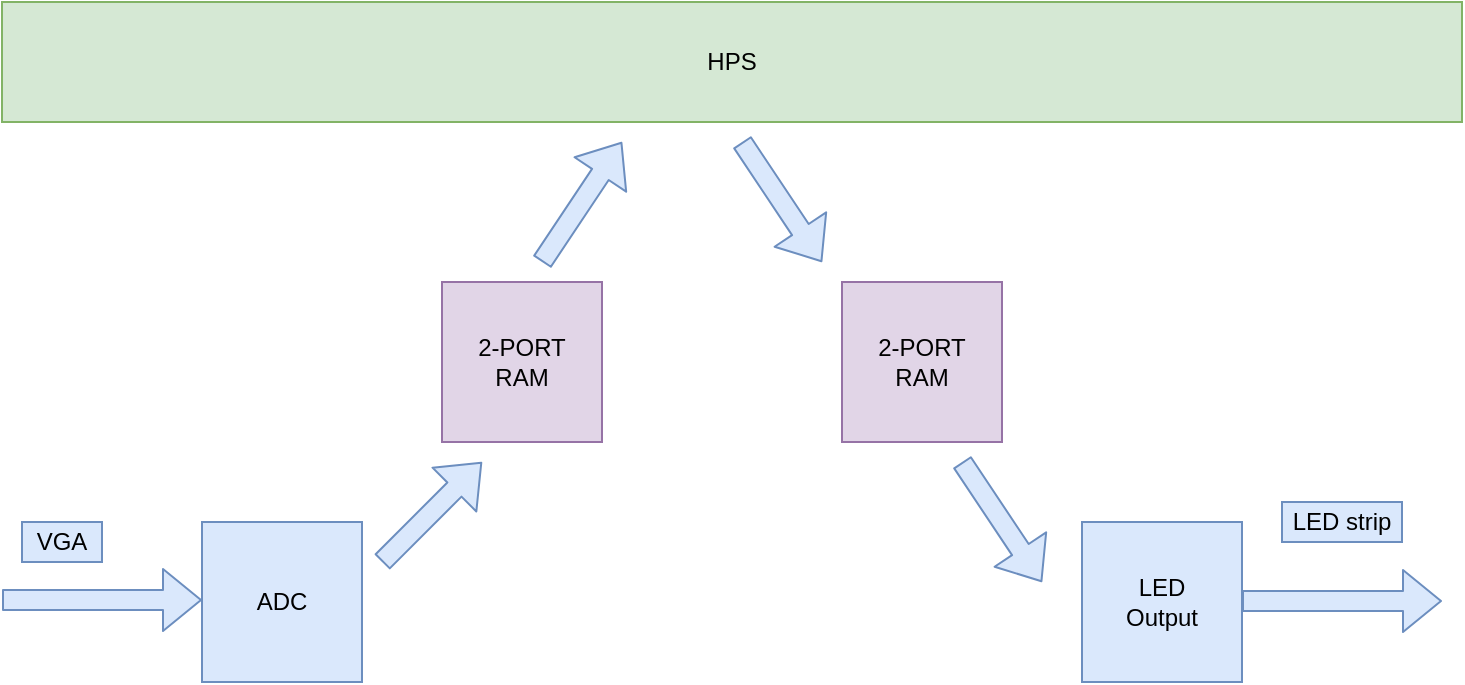 <mxfile version="14.4.3"><diagram id="yWAJJchSu4B2VgzAauXG" name="Page-1"><mxGraphModel dx="1423" dy="766" grid="1" gridSize="10" guides="1" tooltips="1" connect="1" arrows="1" fold="1" page="1" pageScale="1" pageWidth="850" pageHeight="1100" math="0" shadow="0"><root><mxCell id="0"/><mxCell id="1" parent="0"/><mxCell id="F_IDOhugTugBo_KQd5X--1" value="" style="shape=flexArrow;endArrow=classic;html=1;fillColor=#dae8fc;strokeColor=#6c8ebf;" edge="1" parent="1"><mxGeometry width="50" height="50" relative="1" as="geometry"><mxPoint x="60" y="399" as="sourcePoint"/><mxPoint x="160" y="399" as="targetPoint"/></mxGeometry></mxCell><mxCell id="F_IDOhugTugBo_KQd5X--2" value="ADC" style="whiteSpace=wrap;html=1;aspect=fixed;fillColor=#dae8fc;strokeColor=#6c8ebf;" vertex="1" parent="1"><mxGeometry x="160" y="360" width="80" height="80" as="geometry"/></mxCell><mxCell id="F_IDOhugTugBo_KQd5X--4" value="HPS" style="rounded=0;whiteSpace=wrap;html=1;fillColor=#d5e8d4;strokeColor=#82b366;" vertex="1" parent="1"><mxGeometry x="60" y="100" width="730" height="60" as="geometry"/></mxCell><mxCell id="F_IDOhugTugBo_KQd5X--5" value="&lt;div&gt;LED&lt;/div&gt;&lt;div&gt;Output&lt;br&gt;&lt;/div&gt;" style="whiteSpace=wrap;html=1;aspect=fixed;fillColor=#dae8fc;strokeColor=#6c8ebf;" vertex="1" parent="1"><mxGeometry x="600" y="360" width="80" height="80" as="geometry"/></mxCell><mxCell id="F_IDOhugTugBo_KQd5X--6" value="&lt;div&gt;2-PORT&lt;/div&gt;&lt;div&gt;RAM&lt;br&gt;&lt;/div&gt;" style="whiteSpace=wrap;html=1;aspect=fixed;fillColor=#e1d5e7;strokeColor=#9673a6;" vertex="1" parent="1"><mxGeometry x="280" y="240" width="80" height="80" as="geometry"/></mxCell><mxCell id="F_IDOhugTugBo_KQd5X--7" value="&lt;div&gt;2-PORT&lt;/div&gt;&lt;div&gt;RAM&lt;br&gt;&lt;/div&gt;" style="whiteSpace=wrap;html=1;aspect=fixed;fillColor=#e1d5e7;strokeColor=#9673a6;" vertex="1" parent="1"><mxGeometry x="480" y="240" width="80" height="80" as="geometry"/></mxCell><mxCell id="F_IDOhugTugBo_KQd5X--8" value="" style="shape=flexArrow;endArrow=classic;html=1;fillColor=#dae8fc;strokeColor=#6c8ebf;" edge="1" parent="1"><mxGeometry width="50" height="50" relative="1" as="geometry"><mxPoint x="680" y="399.5" as="sourcePoint"/><mxPoint x="780" y="399.5" as="targetPoint"/></mxGeometry></mxCell><mxCell id="F_IDOhugTugBo_KQd5X--9" value="" style="shape=flexArrow;endArrow=classic;html=1;fillColor=#dae8fc;strokeColor=#6c8ebf;" edge="1" parent="1"><mxGeometry width="50" height="50" relative="1" as="geometry"><mxPoint x="250" y="380" as="sourcePoint"/><mxPoint x="300" y="330" as="targetPoint"/></mxGeometry></mxCell><mxCell id="F_IDOhugTugBo_KQd5X--10" value="" style="shape=flexArrow;endArrow=classic;html=1;fillColor=#dae8fc;strokeColor=#6c8ebf;" edge="1" parent="1"><mxGeometry width="50" height="50" relative="1" as="geometry"><mxPoint x="330" y="230" as="sourcePoint"/><mxPoint x="370" y="170" as="targetPoint"/></mxGeometry></mxCell><mxCell id="F_IDOhugTugBo_KQd5X--11" value="" style="shape=flexArrow;endArrow=classic;html=1;fillColor=#dae8fc;strokeColor=#6c8ebf;" edge="1" parent="1"><mxGeometry width="50" height="50" relative="1" as="geometry"><mxPoint x="430" y="170" as="sourcePoint"/><mxPoint x="470" y="230" as="targetPoint"/></mxGeometry></mxCell><mxCell id="F_IDOhugTugBo_KQd5X--12" value="" style="shape=flexArrow;endArrow=classic;html=1;fillColor=#dae8fc;strokeColor=#6c8ebf;" edge="1" parent="1"><mxGeometry width="50" height="50" relative="1" as="geometry"><mxPoint x="540" y="330" as="sourcePoint"/><mxPoint x="580" y="390" as="targetPoint"/></mxGeometry></mxCell><mxCell id="F_IDOhugTugBo_KQd5X--13" value="VGA" style="text;html=1;strokeColor=#6c8ebf;fillColor=#dae8fc;align=center;verticalAlign=middle;whiteSpace=wrap;rounded=0;" vertex="1" parent="1"><mxGeometry x="70" y="360" width="40" height="20" as="geometry"/></mxCell><mxCell id="F_IDOhugTugBo_KQd5X--14" value="LED strip" style="text;html=1;strokeColor=#6c8ebf;fillColor=#dae8fc;align=center;verticalAlign=middle;whiteSpace=wrap;rounded=0;" vertex="1" parent="1"><mxGeometry x="700" y="350" width="60" height="20" as="geometry"/></mxCell></root></mxGraphModel></diagram></mxfile>